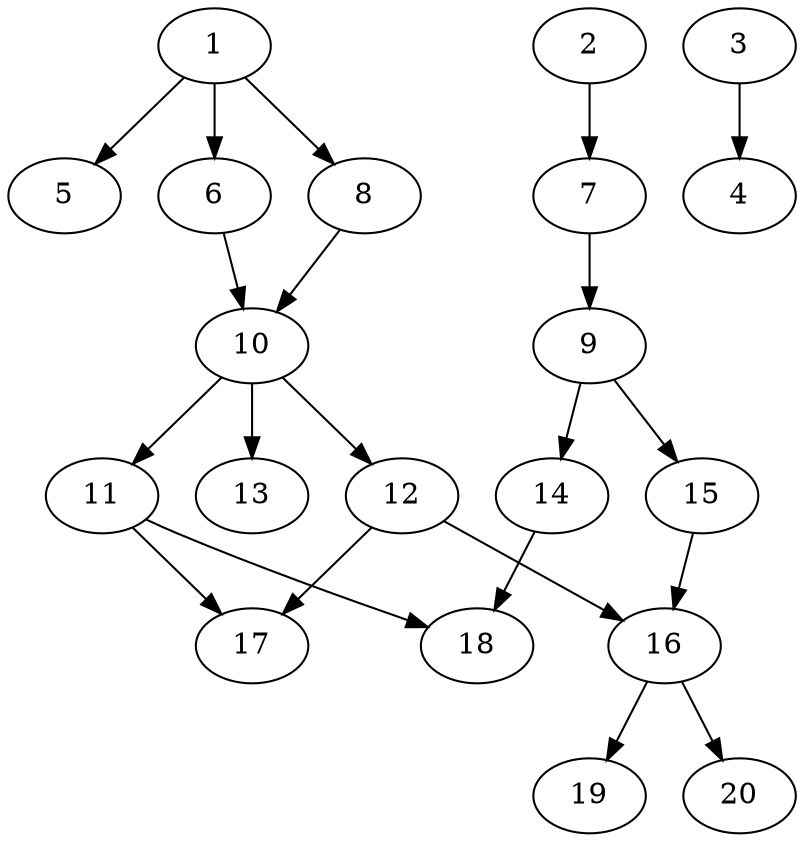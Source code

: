 // DAG automatically generated by daggen at Sat Jul 27 15:37:47 2019
// ./daggen --dot -n 20 --ccr 0.4 --fat 0.5 --regular 0.5 --density 0.4 --mindata 5242880 --maxdata 52428800 
digraph G {
  1 [size="38062080", alpha="0.11", expect_size="15224832"] 
  1 -> 5 [size ="15224832"]
  1 -> 6 [size ="15224832"]
  1 -> 8 [size ="15224832"]
  2 [size="25538560", alpha="0.01", expect_size="10215424"] 
  2 -> 7 [size ="10215424"]
  3 [size="68392960", alpha="0.14", expect_size="27357184"] 
  3 -> 4 [size ="27357184"]
  4 [size="130938880", alpha="0.05", expect_size="52375552"] 
  5 [size="17377280", alpha="0.11", expect_size="6950912"] 
  6 [size="114280960", alpha="0.15", expect_size="45712384"] 
  6 -> 10 [size ="45712384"]
  7 [size="87800320", alpha="0.03", expect_size="35120128"] 
  7 -> 9 [size ="35120128"]
  8 [size="69539840", alpha="0.05", expect_size="27815936"] 
  8 -> 10 [size ="27815936"]
  9 [size="107082240", alpha="0.02", expect_size="42832896"] 
  9 -> 14 [size ="42832896"]
  9 -> 15 [size ="42832896"]
  10 [size="14830080", alpha="0.09", expect_size="5932032"] 
  10 -> 11 [size ="5932032"]
  10 -> 12 [size ="5932032"]
  10 -> 13 [size ="5932032"]
  11 [size="24465920", alpha="0.16", expect_size="9786368"] 
  11 -> 17 [size ="9786368"]
  11 -> 18 [size ="9786368"]
  12 [size="91747840", alpha="0.19", expect_size="36699136"] 
  12 -> 16 [size ="36699136"]
  12 -> 17 [size ="36699136"]
  13 [size="99059200", alpha="0.09", expect_size="39623680"] 
  14 [size="61624320", alpha="0.04", expect_size="24649728"] 
  14 -> 18 [size ="24649728"]
  15 [size="89722880", alpha="0.03", expect_size="35889152"] 
  15 -> 16 [size ="35889152"]
  16 [size="39004160", alpha="0.12", expect_size="15601664"] 
  16 -> 19 [size ="15601664"]
  16 -> 20 [size ="15601664"]
  17 [size="124902400", alpha="0.07", expect_size="49960960"] 
  18 [size="25917440", alpha="0.00", expect_size="10366976"] 
  19 [size="56650240", alpha="0.01", expect_size="22660096"] 
  20 [size="65771520", alpha="0.01", expect_size="26308608"] 
}
